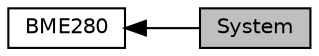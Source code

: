 digraph "System"
{
  edge [fontname="Helvetica",fontsize="10",labelfontname="Helvetica",labelfontsize="10"];
  node [fontname="Helvetica",fontsize="10",shape=box];
  rankdir=LR;
  Node2 [label="BME280",height=0.2,width=0.4,color="black", fillcolor="white", style="filled",URL="$group__bme280.html",tooltip="Product Overview and Sensor API Source Code"];
  Node1 [label="System",height=0.2,width=0.4,color="black", fillcolor="grey75", style="filled", fontcolor="black",tooltip="API that performs system-level operations."];
  Node2->Node1 [shape=plaintext, dir="back", style="solid"];
}
